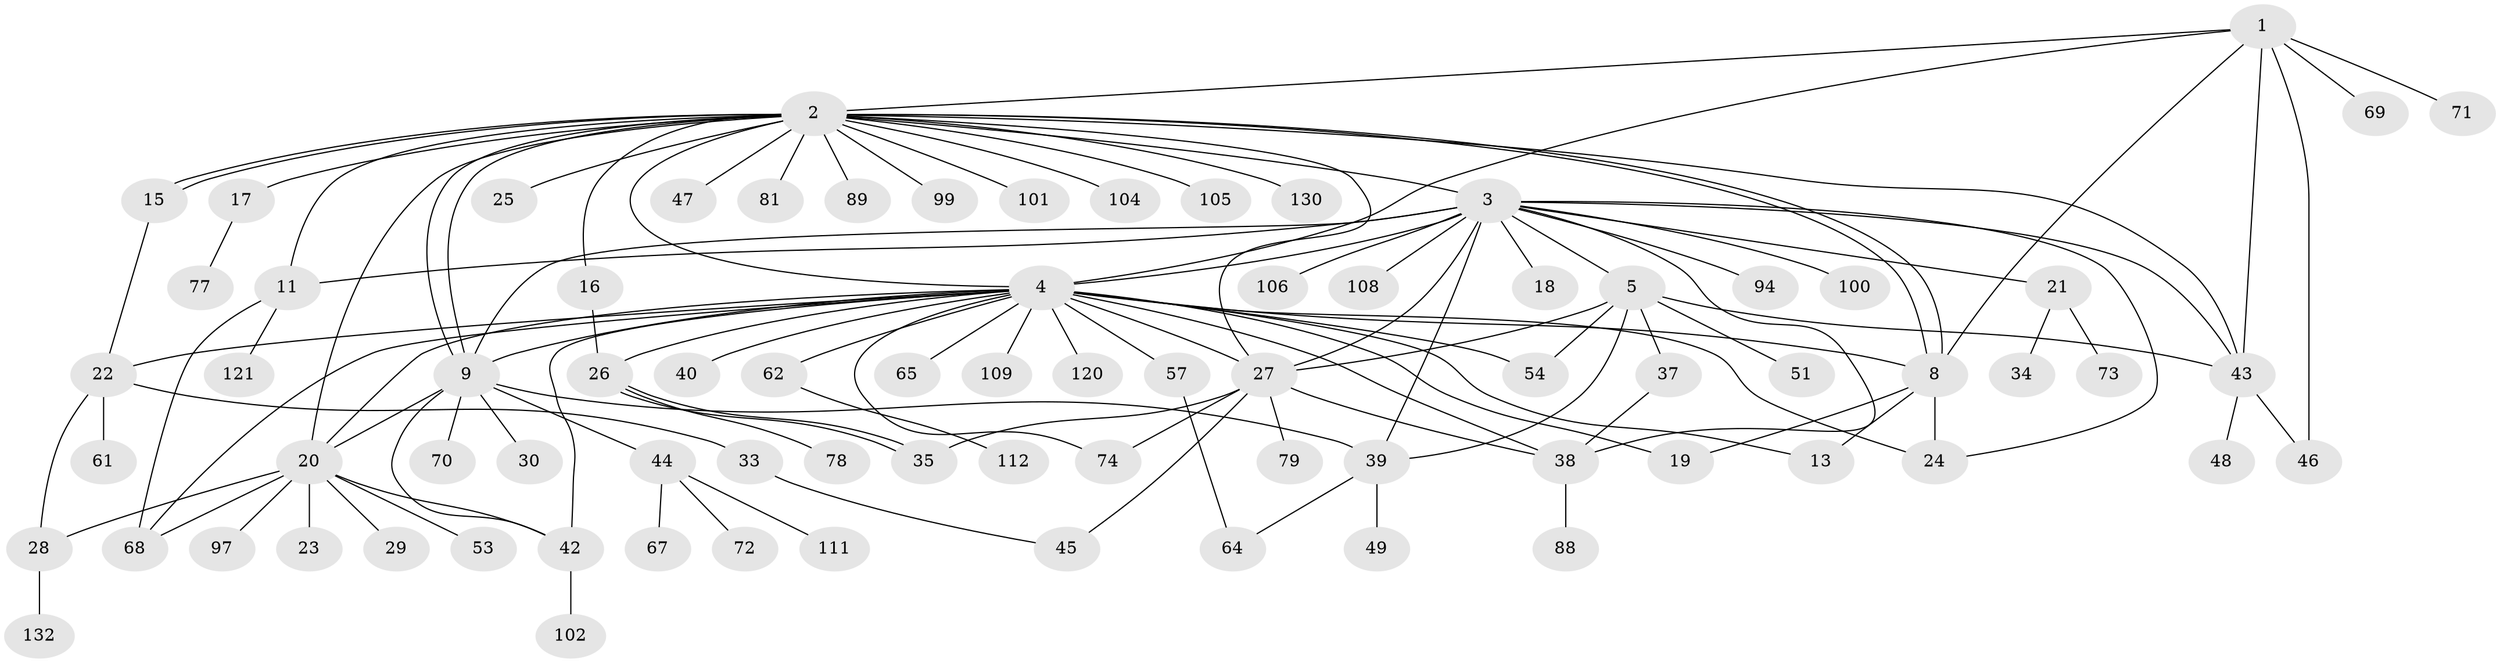 // original degree distribution, {7: 0.007518796992481203, 27: 0.007518796992481203, 15: 0.015037593984962405, 8: 0.015037593984962405, 1: 0.5112781954887218, 2: 0.18796992481203006, 6: 0.03759398496240601, 11: 0.015037593984962405, 4: 0.07518796992481203, 3: 0.09022556390977443, 5: 0.022556390977443608, 9: 0.007518796992481203, 12: 0.007518796992481203}
// Generated by graph-tools (version 1.1) at 2025/18/03/04/25 18:18:22]
// undirected, 79 vertices, 119 edges
graph export_dot {
graph [start="1"]
  node [color=gray90,style=filled];
  1;
  2 [super="+127+83"];
  3 [super="+12+14+32+7+76"];
  4 [super="+6+10+63+93+113+107+31+41"];
  5;
  8 [super="+36"];
  9 [super="+125+131"];
  11;
  13;
  15 [super="+91"];
  16;
  17;
  18;
  19;
  20 [super="+66"];
  21;
  22 [super="+124"];
  23;
  24 [super="+92+75"];
  25;
  26;
  27 [super="+55"];
  28 [super="+60+52"];
  29;
  30;
  33;
  34;
  35;
  37;
  38 [super="+56+123+129+133"];
  39;
  40;
  42 [super="+50"];
  43 [super="+90+128+95"];
  44;
  45;
  46;
  47;
  48;
  49;
  51;
  53;
  54;
  57;
  61;
  62;
  64 [super="+103"];
  65;
  67;
  68 [super="+85+114"];
  69;
  70;
  71;
  72;
  73;
  74;
  77;
  78;
  79;
  81;
  88;
  89;
  94;
  97;
  99;
  100;
  101;
  102;
  104;
  105;
  106;
  108 [super="+116"];
  109;
  111;
  112;
  120;
  121;
  130;
  132;
  1 -- 2;
  1 -- 43;
  1 -- 46;
  1 -- 69;
  1 -- 71;
  1 -- 4;
  1 -- 8;
  2 -- 3 [weight=2];
  2 -- 4;
  2 -- 8;
  2 -- 8;
  2 -- 9 [weight=2];
  2 -- 9;
  2 -- 11;
  2 -- 15;
  2 -- 15;
  2 -- 16;
  2 -- 17;
  2 -- 25;
  2 -- 27;
  2 -- 43;
  2 -- 47;
  2 -- 81;
  2 -- 89;
  2 -- 99;
  2 -- 101;
  2 -- 104;
  2 -- 105;
  2 -- 130;
  2 -- 20;
  3 -- 4 [weight=2];
  3 -- 5;
  3 -- 11;
  3 -- 21;
  3 -- 24;
  3 -- 43;
  3 -- 94;
  3 -- 100;
  3 -- 106;
  3 -- 18;
  3 -- 39;
  3 -- 9;
  3 -- 108;
  3 -- 27;
  3 -- 38;
  4 -- 8;
  4 -- 20;
  4 -- 62;
  4 -- 120;
  4 -- 109;
  4 -- 54;
  4 -- 9;
  4 -- 74;
  4 -- 19;
  4 -- 38;
  4 -- 65;
  4 -- 68;
  4 -- 40;
  4 -- 22;
  4 -- 57;
  4 -- 27;
  4 -- 24;
  4 -- 26;
  4 -- 42;
  4 -- 13;
  5 -- 27;
  5 -- 37;
  5 -- 39;
  5 -- 51;
  5 -- 54;
  5 -- 43;
  8 -- 13;
  8 -- 19;
  8 -- 24;
  9 -- 20;
  9 -- 30;
  9 -- 42;
  9 -- 44;
  9 -- 70;
  9 -- 39;
  11 -- 68;
  11 -- 121;
  15 -- 22;
  16 -- 26;
  17 -- 77;
  20 -- 23;
  20 -- 28;
  20 -- 29;
  20 -- 42;
  20 -- 53;
  20 -- 97;
  20 -- 68;
  21 -- 34;
  21 -- 73;
  22 -- 28;
  22 -- 33;
  22 -- 61;
  26 -- 35;
  26 -- 35;
  26 -- 78;
  27 -- 45;
  27 -- 74;
  27 -- 79;
  27 -- 38;
  27 -- 35;
  28 -- 132;
  33 -- 45;
  37 -- 38;
  38 -- 88;
  39 -- 49;
  39 -- 64;
  42 -- 102;
  43 -- 46;
  43 -- 48;
  44 -- 67;
  44 -- 72;
  44 -- 111;
  57 -- 64;
  62 -- 112;
}
